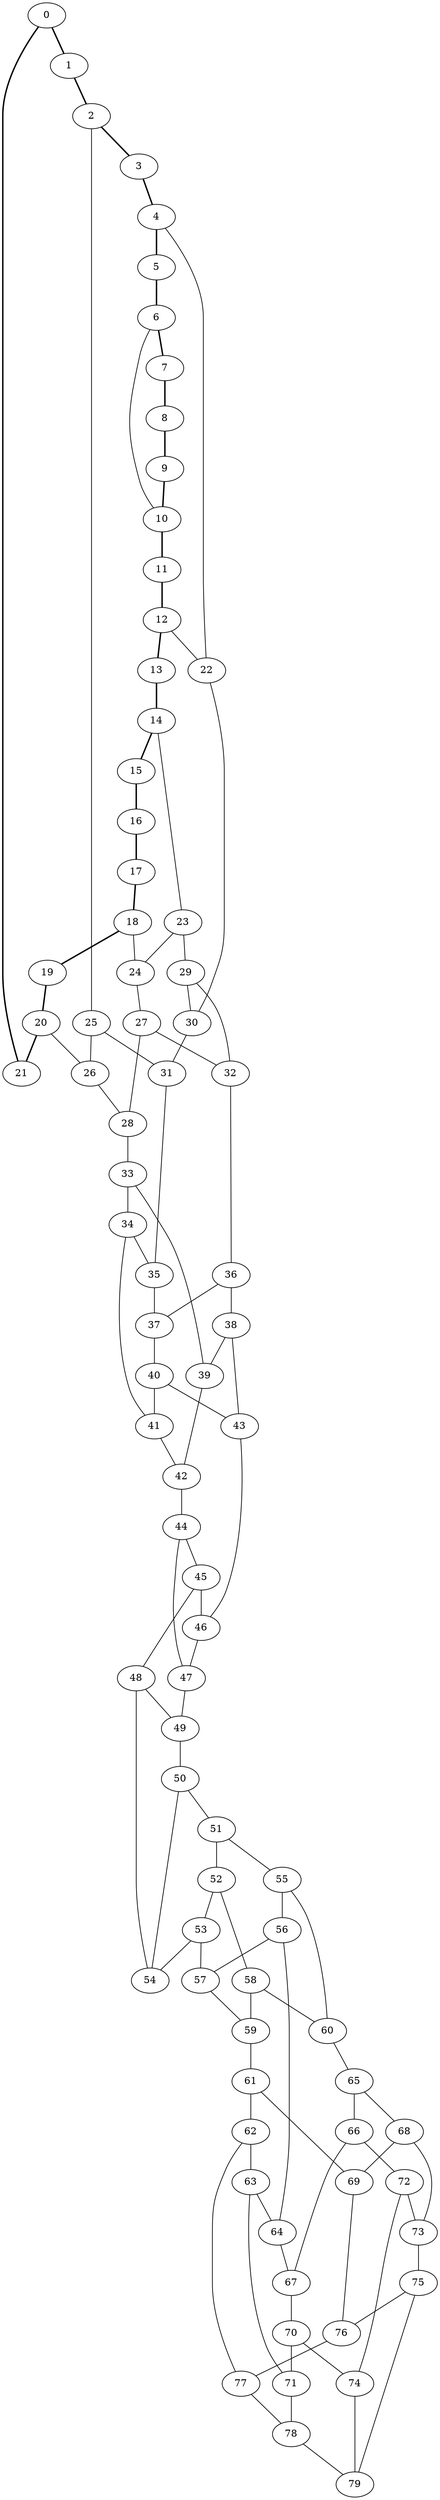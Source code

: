 graph G {
0 -- 1[style=bold];
0 -- 21[style=bold];
1 -- 2[style=bold];
2 -- 3[style=bold];
2 -- 25;
3 -- 4[style=bold];
4 -- 5[style=bold];
4 -- 22;
5 -- 6[style=bold];
6 -- 7[style=bold];
6 -- 10;
7 -- 8[style=bold];
8 -- 9[style=bold];
9 -- 10[style=bold];
10 -- 11[style=bold];
11 -- 12[style=bold];
12 -- 13[style=bold];
12 -- 22;
13 -- 14[style=bold];
14 -- 15[style=bold];
14 -- 23;
15 -- 16[style=bold];
16 -- 17[style=bold];
17 -- 18[style=bold];
18 -- 19[style=bold];
18 -- 24;
19 -- 20[style=bold];
20 -- 21[style=bold];
20 -- 26;
22 -- 30;
23 -- 24;
23 -- 29;
24 -- 27;
25 -- 26;
25 -- 31;
26 -- 28;
27 -- 28;
27 -- 32;
28 -- 33;
29 -- 30;
29 -- 32;
30 -- 31;
31 -- 35;
32 -- 36;
33 -- 34;
33 -- 39;
34 -- 35;
34 -- 41;
35 -- 37;
36 -- 37;
36 -- 38;
37 -- 40;
38 -- 39;
38 -- 43;
39 -- 42;
40 -- 41;
40 -- 43;
41 -- 42;
42 -- 44;
43 -- 46;
44 -- 45;
44 -- 47;
45 -- 46;
45 -- 48;
46 -- 47;
47 -- 49;
48 -- 49;
48 -- 54;
49 -- 50;
50 -- 51;
50 -- 54;
51 -- 52;
51 -- 55;
52 -- 53;
52 -- 58;
53 -- 54;
53 -- 57;
55 -- 56;
55 -- 60;
56 -- 57;
56 -- 64;
57 -- 59;
58 -- 59;
58 -- 60;
59 -- 61;
60 -- 65;
61 -- 62;
61 -- 69;
62 -- 63;
62 -- 77;
63 -- 64;
63 -- 71;
64 -- 67;
65 -- 66;
65 -- 68;
66 -- 67;
66 -- 72;
67 -- 70;
68 -- 69;
68 -- 73;
69 -- 76;
70 -- 71;
70 -- 74;
71 -- 78;
72 -- 73;
72 -- 74;
73 -- 75;
74 -- 79;
75 -- 76;
75 -- 79;
76 -- 77;
77 -- 78;
78 -- 79;
}
